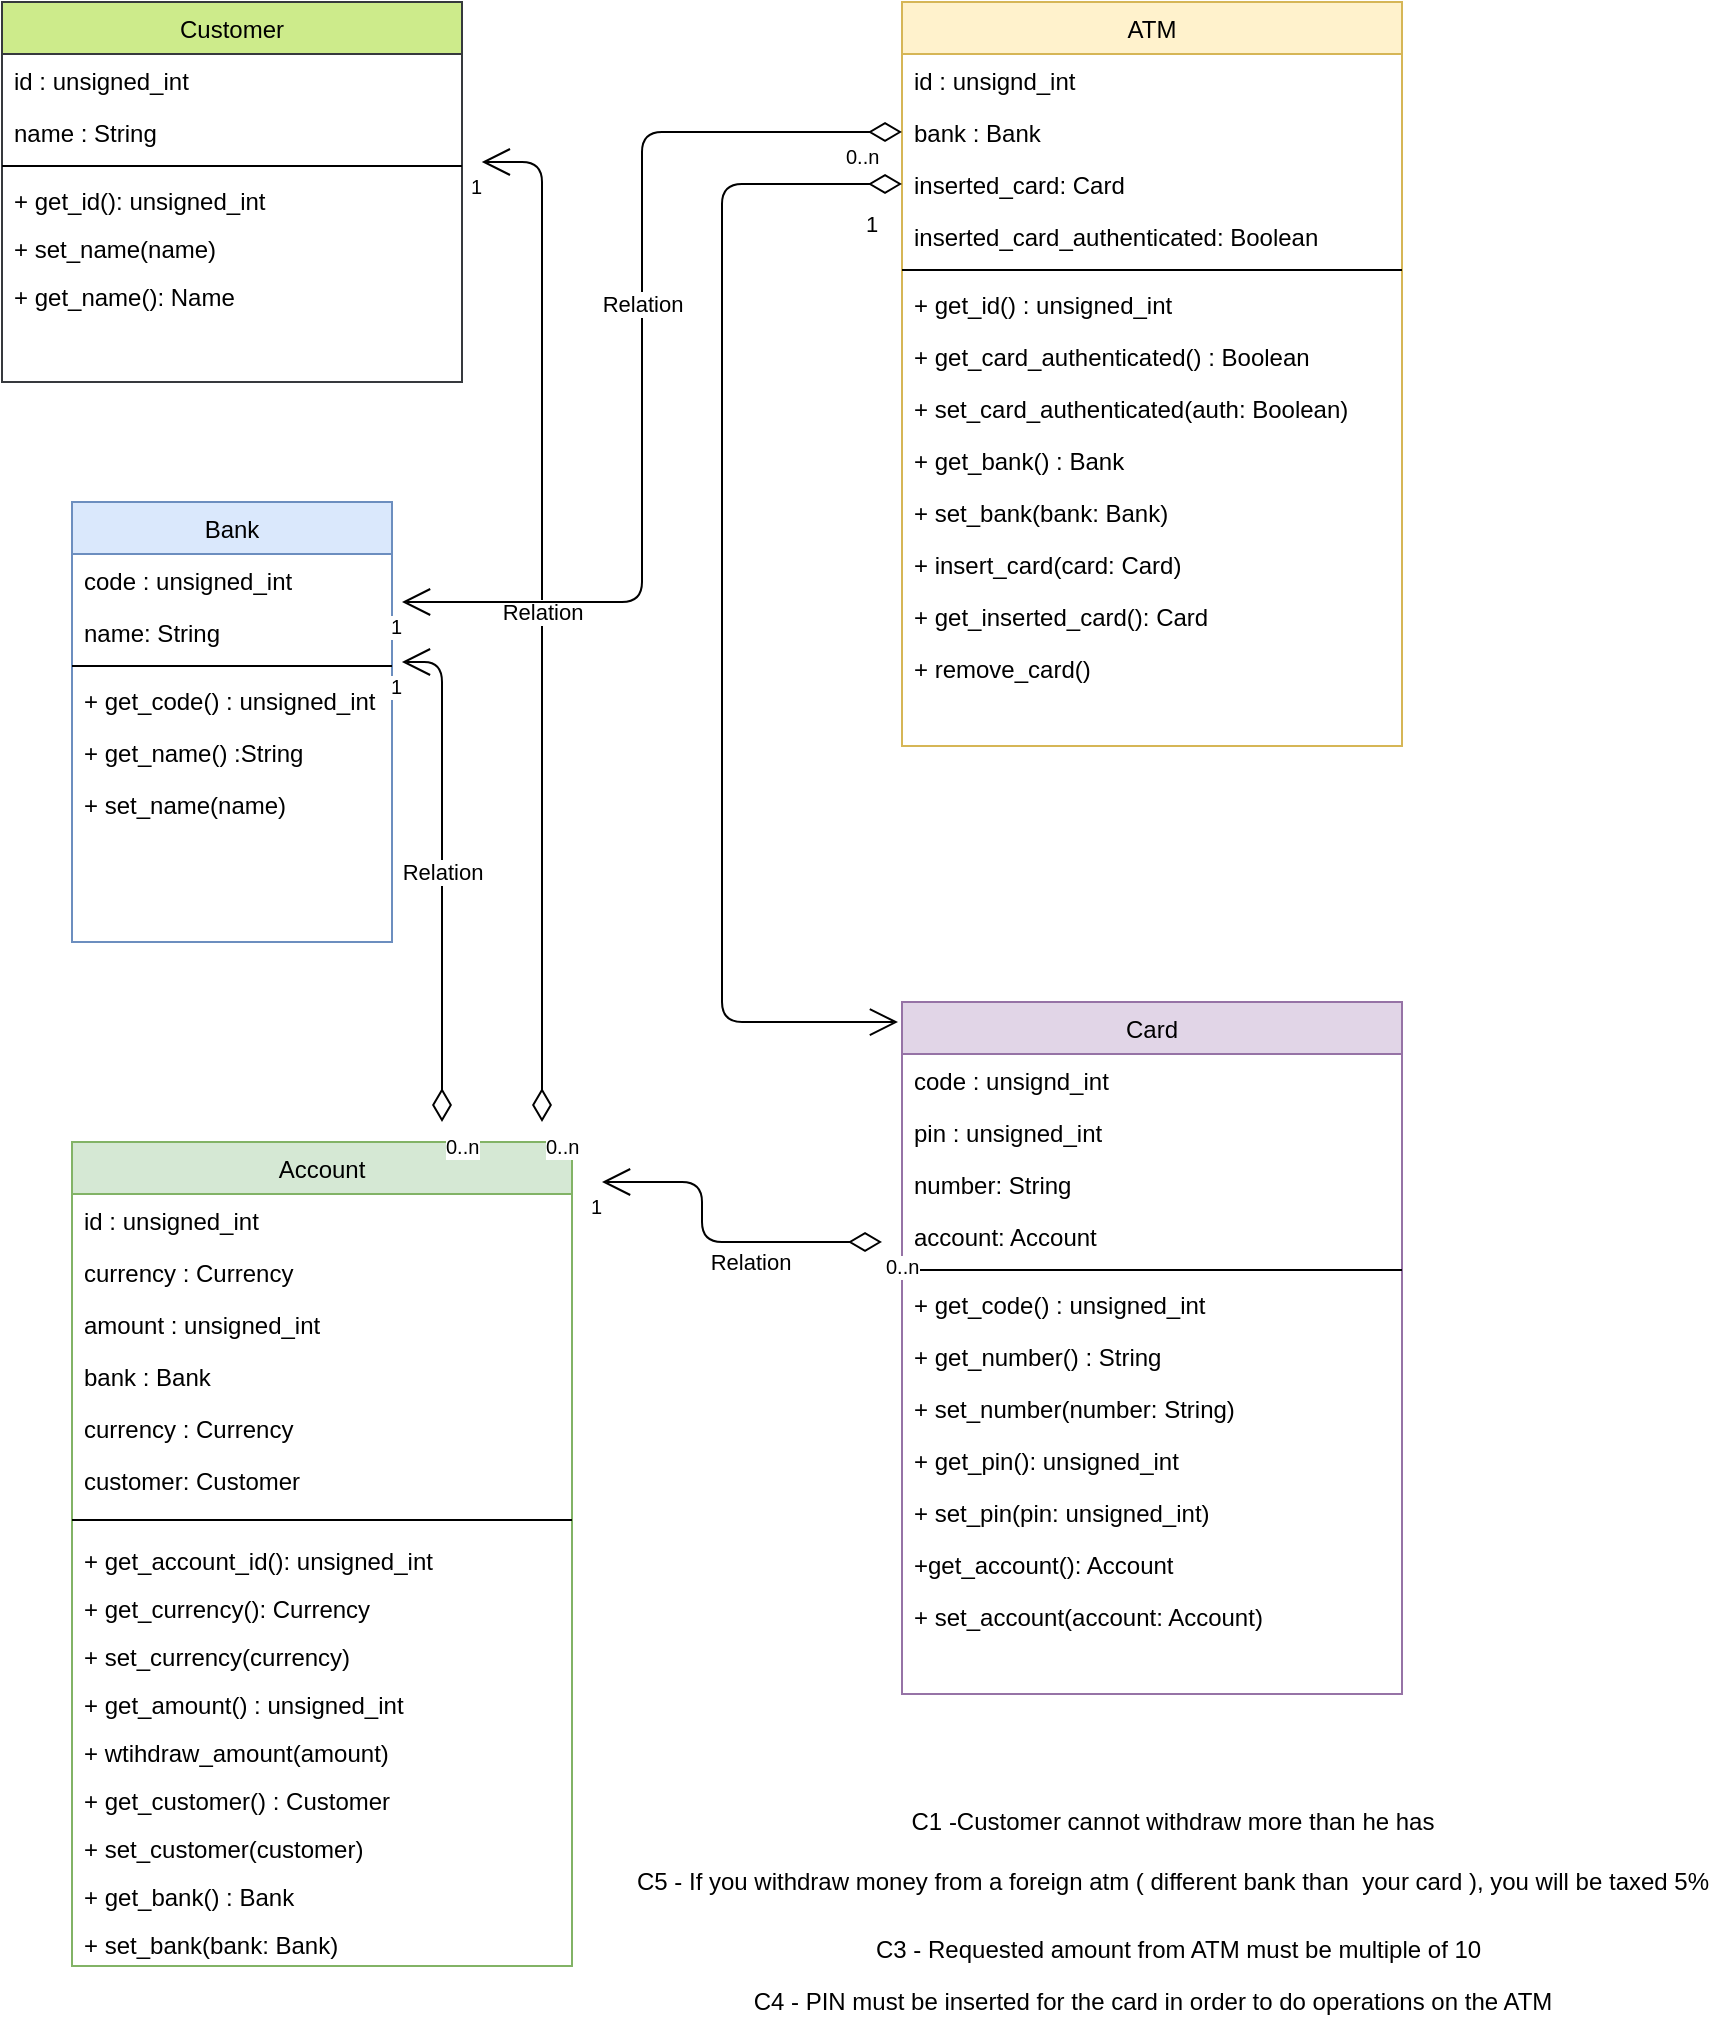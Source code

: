 <mxfile version="12.4.2" type="device" pages="1"><diagram id="C5RBs43oDa-KdzZeNtuy" name="Page-1"><mxGraphModel dx="1185" dy="685" grid="1" gridSize="10" guides="1" tooltips="1" connect="1" arrows="1" fold="1" page="1" pageScale="1" pageWidth="827" pageHeight="1169" math="0" shadow="0"><root><mxCell id="WIyWlLk6GJQsqaUBKTNV-0"/><mxCell id="WIyWlLk6GJQsqaUBKTNV-1" parent="WIyWlLk6GJQsqaUBKTNV-0"/><mxCell id="zkfFHV4jXpPFQw0GAbJ--0" value="Customer" style="swimlane;fontStyle=0;align=center;verticalAlign=top;childLayout=stackLayout;horizontal=1;startSize=26;horizontalStack=0;resizeParent=1;resizeLast=0;collapsible=1;marginBottom=0;rounded=0;shadow=0;strokeWidth=1;fillColor=#cdeb8b;strokeColor=#36393d;" parent="WIyWlLk6GJQsqaUBKTNV-1" vertex="1"><mxGeometry x="70" y="60" width="230" height="190" as="geometry"><mxRectangle x="100" y="120" width="160" height="26" as="alternateBounds"/></mxGeometry></mxCell><mxCell id="zkfFHV4jXpPFQw0GAbJ--1" value="id : unsigned_int" style="text;align=left;verticalAlign=top;spacingLeft=4;spacingRight=4;overflow=hidden;rotatable=0;points=[[0,0.5],[1,0.5]];portConstraint=eastwest;" parent="zkfFHV4jXpPFQw0GAbJ--0" vertex="1"><mxGeometry y="26" width="230" height="26" as="geometry"/></mxCell><mxCell id="zkfFHV4jXpPFQw0GAbJ--2" value="name : String&#10;" style="text;align=left;verticalAlign=top;spacingLeft=4;spacingRight=4;overflow=hidden;rotatable=0;points=[[0,0.5],[1,0.5]];portConstraint=eastwest;rounded=0;shadow=0;html=0;" parent="zkfFHV4jXpPFQw0GAbJ--0" vertex="1"><mxGeometry y="52" width="230" height="26" as="geometry"/></mxCell><mxCell id="zkfFHV4jXpPFQw0GAbJ--4" value="" style="line;html=1;strokeWidth=1;align=left;verticalAlign=middle;spacingTop=-1;spacingLeft=3;spacingRight=3;rotatable=0;labelPosition=right;points=[];portConstraint=eastwest;" parent="zkfFHV4jXpPFQw0GAbJ--0" vertex="1"><mxGeometry y="78" width="230" height="8" as="geometry"/></mxCell><mxCell id="aX9G5s58jzkAdhQbD7ng-4" value="+ get_id(): unsigned_int" style="text;align=left;verticalAlign=top;spacingLeft=4;spacingRight=4;overflow=hidden;rotatable=0;points=[[0,0.5],[1,0.5]];portConstraint=eastwest;" parent="zkfFHV4jXpPFQw0GAbJ--0" vertex="1"><mxGeometry y="86" width="230" height="24" as="geometry"/></mxCell><mxCell id="aX9G5s58jzkAdhQbD7ng-7" value="+ set_name(name)" style="text;align=left;verticalAlign=top;spacingLeft=4;spacingRight=4;overflow=hidden;rotatable=0;points=[[0,0.5],[1,0.5]];portConstraint=eastwest;" parent="zkfFHV4jXpPFQw0GAbJ--0" vertex="1"><mxGeometry y="110" width="230" height="24" as="geometry"/></mxCell><mxCell id="aX9G5s58jzkAdhQbD7ng-5" value="+ get_name(): Name" style="text;align=left;verticalAlign=top;spacingLeft=4;spacingRight=4;overflow=hidden;rotatable=0;points=[[0,0.5],[1,0.5]];portConstraint=eastwest;" parent="zkfFHV4jXpPFQw0GAbJ--0" vertex="1"><mxGeometry y="134" width="230" height="24" as="geometry"/></mxCell><mxCell id="zkfFHV4jXpPFQw0GAbJ--13" value="ATM" style="swimlane;fontStyle=0;align=center;verticalAlign=top;childLayout=stackLayout;horizontal=1;startSize=26;horizontalStack=0;resizeParent=1;resizeLast=0;collapsible=1;marginBottom=0;rounded=0;shadow=0;strokeWidth=1;fillColor=#fff2cc;strokeColor=#d6b656;" parent="WIyWlLk6GJQsqaUBKTNV-1" vertex="1"><mxGeometry x="520" y="60" width="250" height="372" as="geometry"><mxRectangle x="340" y="380" width="170" height="26" as="alternateBounds"/></mxGeometry></mxCell><mxCell id="zkfFHV4jXpPFQw0GAbJ--14" value="id : unsignd_int" style="text;align=left;verticalAlign=top;spacingLeft=4;spacingRight=4;overflow=hidden;rotatable=0;points=[[0,0.5],[1,0.5]];portConstraint=eastwest;" parent="zkfFHV4jXpPFQw0GAbJ--13" vertex="1"><mxGeometry y="26" width="250" height="26" as="geometry"/></mxCell><mxCell id="aX9G5s58jzkAdhQbD7ng-63" value="bank : Bank" style="text;align=left;verticalAlign=top;spacingLeft=4;spacingRight=4;overflow=hidden;rotatable=0;points=[[0,0.5],[1,0.5]];portConstraint=eastwest;" parent="zkfFHV4jXpPFQw0GAbJ--13" vertex="1"><mxGeometry y="52" width="250" height="26" as="geometry"/></mxCell><mxCell id="aX9G5s58jzkAdhQbD7ng-38" value="inserted_card: Card" style="text;align=left;verticalAlign=top;spacingLeft=4;spacingRight=4;overflow=hidden;rotatable=0;points=[[0,0.5],[1,0.5]];portConstraint=eastwest;" parent="zkfFHV4jXpPFQw0GAbJ--13" vertex="1"><mxGeometry y="78" width="250" height="26" as="geometry"/></mxCell><mxCell id="aX9G5s58jzkAdhQbD7ng-39" value="inserted_card_authenticated: Boolean" style="text;align=left;verticalAlign=top;spacingLeft=4;spacingRight=4;overflow=hidden;rotatable=0;points=[[0,0.5],[1,0.5]];portConstraint=eastwest;" parent="zkfFHV4jXpPFQw0GAbJ--13" vertex="1"><mxGeometry y="104" width="250" height="26" as="geometry"/></mxCell><mxCell id="zkfFHV4jXpPFQw0GAbJ--15" value="" style="line;html=1;strokeWidth=1;align=left;verticalAlign=middle;spacingTop=-1;spacingLeft=3;spacingRight=3;rotatable=0;labelPosition=right;points=[];portConstraint=eastwest;" parent="zkfFHV4jXpPFQw0GAbJ--13" vertex="1"><mxGeometry y="130" width="250" height="8" as="geometry"/></mxCell><mxCell id="aX9G5s58jzkAdhQbD7ng-36" value="+ get_id() : unsigned_int" style="text;align=left;verticalAlign=top;spacingLeft=4;spacingRight=4;overflow=hidden;rotatable=0;points=[[0,0.5],[1,0.5]];portConstraint=eastwest;" parent="zkfFHV4jXpPFQw0GAbJ--13" vertex="1"><mxGeometry y="138" width="250" height="26" as="geometry"/></mxCell><mxCell id="aX9G5s58jzkAdhQbD7ng-41" value="+ get_card_authenticated() : Boolean" style="text;align=left;verticalAlign=top;spacingLeft=4;spacingRight=4;overflow=hidden;rotatable=0;points=[[0,0.5],[1,0.5]];portConstraint=eastwest;" parent="zkfFHV4jXpPFQw0GAbJ--13" vertex="1"><mxGeometry y="164" width="250" height="26" as="geometry"/></mxCell><mxCell id="aX9G5s58jzkAdhQbD7ng-42" value="+ set_card_authenticated(auth: Boolean)" style="text;align=left;verticalAlign=top;spacingLeft=4;spacingRight=4;overflow=hidden;rotatable=0;points=[[0,0.5],[1,0.5]];portConstraint=eastwest;" parent="zkfFHV4jXpPFQw0GAbJ--13" vertex="1"><mxGeometry y="190" width="250" height="26" as="geometry"/></mxCell><mxCell id="aX9G5s58jzkAdhQbD7ng-43" value="+ get_bank() : Bank" style="text;align=left;verticalAlign=top;spacingLeft=4;spacingRight=4;overflow=hidden;rotatable=0;points=[[0,0.5],[1,0.5]];portConstraint=eastwest;" parent="zkfFHV4jXpPFQw0GAbJ--13" vertex="1"><mxGeometry y="216" width="250" height="26" as="geometry"/></mxCell><mxCell id="aX9G5s58jzkAdhQbD7ng-44" value="+ set_bank(bank: Bank)" style="text;align=left;verticalAlign=top;spacingLeft=4;spacingRight=4;overflow=hidden;rotatable=0;points=[[0,0.5],[1,0.5]];portConstraint=eastwest;" parent="zkfFHV4jXpPFQw0GAbJ--13" vertex="1"><mxGeometry y="242" width="250" height="26" as="geometry"/></mxCell><mxCell id="aX9G5s58jzkAdhQbD7ng-46" value="+ insert_card(card: Card) " style="text;align=left;verticalAlign=top;spacingLeft=4;spacingRight=4;overflow=hidden;rotatable=0;points=[[0,0.5],[1,0.5]];portConstraint=eastwest;" parent="zkfFHV4jXpPFQw0GAbJ--13" vertex="1"><mxGeometry y="268" width="250" height="26" as="geometry"/></mxCell><mxCell id="aX9G5s58jzkAdhQbD7ng-45" value="+ get_inserted_card(): Card" style="text;align=left;verticalAlign=top;spacingLeft=4;spacingRight=4;overflow=hidden;rotatable=0;points=[[0,0.5],[1,0.5]];portConstraint=eastwest;" parent="zkfFHV4jXpPFQw0GAbJ--13" vertex="1"><mxGeometry y="294" width="250" height="26" as="geometry"/></mxCell><mxCell id="aX9G5s58jzkAdhQbD7ng-47" value="+ remove_card()" style="text;align=left;verticalAlign=top;spacingLeft=4;spacingRight=4;overflow=hidden;rotatable=0;points=[[0,0.5],[1,0.5]];portConstraint=eastwest;" parent="zkfFHV4jXpPFQw0GAbJ--13" vertex="1"><mxGeometry y="320" width="250" height="26" as="geometry"/></mxCell><mxCell id="zkfFHV4jXpPFQw0GAbJ--17" value="Bank" style="swimlane;fontStyle=0;align=center;verticalAlign=top;childLayout=stackLayout;horizontal=1;startSize=26;horizontalStack=0;resizeParent=1;resizeLast=0;collapsible=1;marginBottom=0;rounded=0;shadow=0;strokeWidth=1;fillColor=#dae8fc;strokeColor=#6c8ebf;" parent="WIyWlLk6GJQsqaUBKTNV-1" vertex="1"><mxGeometry x="105" y="310" width="160" height="220" as="geometry"><mxRectangle x="550" y="140" width="160" height="26" as="alternateBounds"/></mxGeometry></mxCell><mxCell id="zkfFHV4jXpPFQw0GAbJ--18" value="code : unsigned_int" style="text;align=left;verticalAlign=top;spacingLeft=4;spacingRight=4;overflow=hidden;rotatable=0;points=[[0,0.5],[1,0.5]];portConstraint=eastwest;" parent="zkfFHV4jXpPFQw0GAbJ--17" vertex="1"><mxGeometry y="26" width="160" height="26" as="geometry"/></mxCell><mxCell id="zkfFHV4jXpPFQw0GAbJ--19" value="name: String" style="text;align=left;verticalAlign=top;spacingLeft=4;spacingRight=4;overflow=hidden;rotatable=0;points=[[0,0.5],[1,0.5]];portConstraint=eastwest;rounded=0;shadow=0;html=0;" parent="zkfFHV4jXpPFQw0GAbJ--17" vertex="1"><mxGeometry y="52" width="160" height="26" as="geometry"/></mxCell><mxCell id="zkfFHV4jXpPFQw0GAbJ--23" value="" style="line;html=1;strokeWidth=1;align=left;verticalAlign=middle;spacingTop=-1;spacingLeft=3;spacingRight=3;rotatable=0;labelPosition=right;points=[];portConstraint=eastwest;" parent="zkfFHV4jXpPFQw0GAbJ--17" vertex="1"><mxGeometry y="78" width="160" height="8" as="geometry"/></mxCell><mxCell id="aX9G5s58jzkAdhQbD7ng-13" value="+ get_code() : unsigned_int" style="text;align=left;verticalAlign=top;spacingLeft=4;spacingRight=4;overflow=hidden;rotatable=0;points=[[0,0.5],[1,0.5]];portConstraint=eastwest;" parent="zkfFHV4jXpPFQw0GAbJ--17" vertex="1"><mxGeometry y="86" width="160" height="26" as="geometry"/></mxCell><mxCell id="aX9G5s58jzkAdhQbD7ng-14" value="+ get_name() :String" style="text;align=left;verticalAlign=top;spacingLeft=4;spacingRight=4;overflow=hidden;rotatable=0;points=[[0,0.5],[1,0.5]];portConstraint=eastwest;" parent="zkfFHV4jXpPFQw0GAbJ--17" vertex="1"><mxGeometry y="112" width="160" height="26" as="geometry"/></mxCell><mxCell id="aX9G5s58jzkAdhQbD7ng-15" value="+ set_name(name)" style="text;align=left;verticalAlign=top;spacingLeft=4;spacingRight=4;overflow=hidden;rotatable=0;points=[[0,0.5],[1,0.5]];portConstraint=eastwest;" parent="zkfFHV4jXpPFQw0GAbJ--17" vertex="1"><mxGeometry y="138" width="160" height="26" as="geometry"/></mxCell><mxCell id="aX9G5s58jzkAdhQbD7ng-48" value="Card" style="swimlane;fontStyle=0;align=center;verticalAlign=top;childLayout=stackLayout;horizontal=1;startSize=26;horizontalStack=0;resizeParent=1;resizeLast=0;collapsible=1;marginBottom=0;rounded=0;shadow=0;strokeWidth=1;fillColor=#e1d5e7;strokeColor=#9673a6;" parent="WIyWlLk6GJQsqaUBKTNV-1" vertex="1"><mxGeometry x="520" y="560" width="250" height="346" as="geometry"><mxRectangle x="340" y="380" width="170" height="26" as="alternateBounds"/></mxGeometry></mxCell><mxCell id="aX9G5s58jzkAdhQbD7ng-49" value="code : unsignd_int" style="text;align=left;verticalAlign=top;spacingLeft=4;spacingRight=4;overflow=hidden;rotatable=0;points=[[0,0.5],[1,0.5]];portConstraint=eastwest;" parent="aX9G5s58jzkAdhQbD7ng-48" vertex="1"><mxGeometry y="26" width="250" height="26" as="geometry"/></mxCell><mxCell id="aX9G5s58jzkAdhQbD7ng-50" value="pin : unsigned_int" style="text;align=left;verticalAlign=top;spacingLeft=4;spacingRight=4;overflow=hidden;rotatable=0;points=[[0,0.5],[1,0.5]];portConstraint=eastwest;" parent="aX9G5s58jzkAdhQbD7ng-48" vertex="1"><mxGeometry y="52" width="250" height="26" as="geometry"/></mxCell><mxCell id="aX9G5s58jzkAdhQbD7ng-51" value="number: String" style="text;align=left;verticalAlign=top;spacingLeft=4;spacingRight=4;overflow=hidden;rotatable=0;points=[[0,0.5],[1,0.5]];portConstraint=eastwest;" parent="aX9G5s58jzkAdhQbD7ng-48" vertex="1"><mxGeometry y="78" width="250" height="26" as="geometry"/></mxCell><mxCell id="aX9G5s58jzkAdhQbD7ng-52" value="account: Account" style="text;align=left;verticalAlign=top;spacingLeft=4;spacingRight=4;overflow=hidden;rotatable=0;points=[[0,0.5],[1,0.5]];portConstraint=eastwest;" parent="aX9G5s58jzkAdhQbD7ng-48" vertex="1"><mxGeometry y="104" width="250" height="26" as="geometry"/></mxCell><mxCell id="aX9G5s58jzkAdhQbD7ng-53" value="" style="line;html=1;strokeWidth=1;align=left;verticalAlign=middle;spacingTop=-1;spacingLeft=3;spacingRight=3;rotatable=0;labelPosition=right;points=[];portConstraint=eastwest;" parent="aX9G5s58jzkAdhQbD7ng-48" vertex="1"><mxGeometry y="130" width="250" height="8" as="geometry"/></mxCell><mxCell id="aX9G5s58jzkAdhQbD7ng-54" value="+ get_code() : unsigned_int" style="text;align=left;verticalAlign=top;spacingLeft=4;spacingRight=4;overflow=hidden;rotatable=0;points=[[0,0.5],[1,0.5]];portConstraint=eastwest;" parent="aX9G5s58jzkAdhQbD7ng-48" vertex="1"><mxGeometry y="138" width="250" height="26" as="geometry"/></mxCell><mxCell id="aX9G5s58jzkAdhQbD7ng-55" value="+ get_number() : String" style="text;align=left;verticalAlign=top;spacingLeft=4;spacingRight=4;overflow=hidden;rotatable=0;points=[[0,0.5],[1,0.5]];portConstraint=eastwest;" parent="aX9G5s58jzkAdhQbD7ng-48" vertex="1"><mxGeometry y="164" width="250" height="26" as="geometry"/></mxCell><mxCell id="aX9G5s58jzkAdhQbD7ng-56" value="+ set_number(number: String)" style="text;align=left;verticalAlign=top;spacingLeft=4;spacingRight=4;overflow=hidden;rotatable=0;points=[[0,0.5],[1,0.5]];portConstraint=eastwest;" parent="aX9G5s58jzkAdhQbD7ng-48" vertex="1"><mxGeometry y="190" width="250" height="26" as="geometry"/></mxCell><mxCell id="aX9G5s58jzkAdhQbD7ng-57" value="+ get_pin(): unsigned_int" style="text;align=left;verticalAlign=top;spacingLeft=4;spacingRight=4;overflow=hidden;rotatable=0;points=[[0,0.5],[1,0.5]];portConstraint=eastwest;" parent="aX9G5s58jzkAdhQbD7ng-48" vertex="1"><mxGeometry y="216" width="250" height="26" as="geometry"/></mxCell><mxCell id="aX9G5s58jzkAdhQbD7ng-58" value="+ set_pin(pin: unsigned_int)" style="text;align=left;verticalAlign=top;spacingLeft=4;spacingRight=4;overflow=hidden;rotatable=0;points=[[0,0.5],[1,0.5]];portConstraint=eastwest;" parent="aX9G5s58jzkAdhQbD7ng-48" vertex="1"><mxGeometry y="242" width="250" height="26" as="geometry"/></mxCell><mxCell id="aX9G5s58jzkAdhQbD7ng-59" value="+get_account(): Account" style="text;align=left;verticalAlign=top;spacingLeft=4;spacingRight=4;overflow=hidden;rotatable=0;points=[[0,0.5],[1,0.5]];portConstraint=eastwest;" parent="aX9G5s58jzkAdhQbD7ng-48" vertex="1"><mxGeometry y="268" width="250" height="26" as="geometry"/></mxCell><mxCell id="aX9G5s58jzkAdhQbD7ng-60" value="+ set_account(account: Account)" style="text;align=left;verticalAlign=top;spacingLeft=4;spacingRight=4;overflow=hidden;rotatable=0;points=[[0,0.5],[1,0.5]];portConstraint=eastwest;" parent="aX9G5s58jzkAdhQbD7ng-48" vertex="1"><mxGeometry y="294" width="250" height="26" as="geometry"/></mxCell><mxCell id="zkfFHV4jXpPFQw0GAbJ--6" value="Account" style="swimlane;fontStyle=0;align=center;verticalAlign=top;childLayout=stackLayout;horizontal=1;startSize=26;horizontalStack=0;resizeParent=1;resizeLast=0;collapsible=1;marginBottom=0;rounded=0;shadow=0;strokeWidth=1;fillColor=#d5e8d4;strokeColor=#82b366;" parent="WIyWlLk6GJQsqaUBKTNV-1" vertex="1"><mxGeometry x="105" y="630" width="250" height="412" as="geometry"><mxRectangle x="130" y="380" width="160" height="26" as="alternateBounds"/></mxGeometry></mxCell><mxCell id="zkfFHV4jXpPFQw0GAbJ--7" value="id : unsigned_int" style="text;align=left;verticalAlign=top;spacingLeft=4;spacingRight=4;overflow=hidden;rotatable=0;points=[[0,0.5],[1,0.5]];portConstraint=eastwest;" parent="zkfFHV4jXpPFQw0GAbJ--6" vertex="1"><mxGeometry y="26" width="250" height="26" as="geometry"/></mxCell><mxCell id="zkfFHV4jXpPFQw0GAbJ--8" value="currency : Currency" style="text;align=left;verticalAlign=top;spacingLeft=4;spacingRight=4;overflow=hidden;rotatable=0;points=[[0,0.5],[1,0.5]];portConstraint=eastwest;rounded=0;shadow=0;html=0;" parent="zkfFHV4jXpPFQw0GAbJ--6" vertex="1"><mxGeometry y="52" width="250" height="26" as="geometry"/></mxCell><mxCell id="aX9G5s58jzkAdhQbD7ng-17" value="amount : unsigned_int" style="text;align=left;verticalAlign=top;spacingLeft=4;spacingRight=4;overflow=hidden;rotatable=0;points=[[0,0.5],[1,0.5]];portConstraint=eastwest;rounded=0;shadow=0;html=0;" parent="zkfFHV4jXpPFQw0GAbJ--6" vertex="1"><mxGeometry y="78" width="250" height="26" as="geometry"/></mxCell><mxCell id="aX9G5s58jzkAdhQbD7ng-18" value="bank : Bank" style="text;align=left;verticalAlign=top;spacingLeft=4;spacingRight=4;overflow=hidden;rotatable=0;points=[[0,0.5],[1,0.5]];portConstraint=eastwest;rounded=0;shadow=0;html=0;" parent="zkfFHV4jXpPFQw0GAbJ--6" vertex="1"><mxGeometry y="104" width="250" height="26" as="geometry"/></mxCell><mxCell id="aX9G5s58jzkAdhQbD7ng-22" value="currency : Currency" style="text;align=left;verticalAlign=top;spacingLeft=4;spacingRight=4;overflow=hidden;rotatable=0;points=[[0,0.5],[1,0.5]];portConstraint=eastwest;rounded=0;shadow=0;html=0;" parent="zkfFHV4jXpPFQw0GAbJ--6" vertex="1"><mxGeometry y="130" width="250" height="26" as="geometry"/></mxCell><mxCell id="aX9G5s58jzkAdhQbD7ng-34" value="customer: Customer" style="text;align=left;verticalAlign=top;spacingLeft=4;spacingRight=4;overflow=hidden;rotatable=0;points=[[0,0.5],[1,0.5]];portConstraint=eastwest;rounded=0;shadow=0;html=0;" parent="zkfFHV4jXpPFQw0GAbJ--6" vertex="1"><mxGeometry y="156" width="250" height="26" as="geometry"/></mxCell><mxCell id="zkfFHV4jXpPFQw0GAbJ--9" value="" style="line;html=1;strokeWidth=1;align=left;verticalAlign=middle;spacingTop=-1;spacingLeft=3;spacingRight=3;rotatable=0;labelPosition=right;points=[];portConstraint=eastwest;" parent="zkfFHV4jXpPFQw0GAbJ--6" vertex="1"><mxGeometry y="182" width="250" height="14" as="geometry"/></mxCell><mxCell id="aX9G5s58jzkAdhQbD7ng-26" value="+ get_account_id(): unsigned_int" style="text;align=left;verticalAlign=top;spacingLeft=4;spacingRight=4;overflow=hidden;rotatable=0;points=[[0,0.5],[1,0.5]];portConstraint=eastwest;" parent="zkfFHV4jXpPFQw0GAbJ--6" vertex="1"><mxGeometry y="196" width="250" height="24" as="geometry"/></mxCell><mxCell id="aX9G5s58jzkAdhQbD7ng-28" value="+ get_currency(): Currency" style="text;align=left;verticalAlign=top;spacingLeft=4;spacingRight=4;overflow=hidden;rotatable=0;points=[[0,0.5],[1,0.5]];portConstraint=eastwest;" parent="zkfFHV4jXpPFQw0GAbJ--6" vertex="1"><mxGeometry y="220" width="250" height="24" as="geometry"/></mxCell><mxCell id="aX9G5s58jzkAdhQbD7ng-29" value="+ set_currency(currency)" style="text;align=left;verticalAlign=top;spacingLeft=4;spacingRight=4;overflow=hidden;rotatable=0;points=[[0,0.5],[1,0.5]];portConstraint=eastwest;" parent="zkfFHV4jXpPFQw0GAbJ--6" vertex="1"><mxGeometry y="244" width="250" height="24" as="geometry"/></mxCell><mxCell id="aX9G5s58jzkAdhQbD7ng-32" value="+ get_amount() : unsigned_int" style="text;align=left;verticalAlign=top;spacingLeft=4;spacingRight=4;overflow=hidden;rotatable=0;points=[[0,0.5],[1,0.5]];portConstraint=eastwest;" parent="zkfFHV4jXpPFQw0GAbJ--6" vertex="1"><mxGeometry y="268" width="250" height="24" as="geometry"/></mxCell><mxCell id="aX9G5s58jzkAdhQbD7ng-33" value="+ wtihdraw_amount(amount)" style="text;align=left;verticalAlign=top;spacingLeft=4;spacingRight=4;overflow=hidden;rotatable=0;points=[[0,0.5],[1,0.5]];portConstraint=eastwest;" parent="zkfFHV4jXpPFQw0GAbJ--6" vertex="1"><mxGeometry y="292" width="250" height="24" as="geometry"/></mxCell><mxCell id="aX9G5s58jzkAdhQbD7ng-31" value="+ get_customer() : Customer" style="text;align=left;verticalAlign=top;spacingLeft=4;spacingRight=4;overflow=hidden;rotatable=0;points=[[0,0.5],[1,0.5]];portConstraint=eastwest;" parent="zkfFHV4jXpPFQw0GAbJ--6" vertex="1"><mxGeometry y="316" width="250" height="24" as="geometry"/></mxCell><mxCell id="aX9G5s58jzkAdhQbD7ng-30" value="+ set_customer(customer)" style="text;align=left;verticalAlign=top;spacingLeft=4;spacingRight=4;overflow=hidden;rotatable=0;points=[[0,0.5],[1,0.5]];portConstraint=eastwest;" parent="zkfFHV4jXpPFQw0GAbJ--6" vertex="1"><mxGeometry y="340" width="250" height="24" as="geometry"/></mxCell><mxCell id="K90Va7uZRMkgg_bYYYcf-0" value="+ get_bank() : Bank" style="text;align=left;verticalAlign=top;spacingLeft=4;spacingRight=4;overflow=hidden;rotatable=0;points=[[0,0.5],[1,0.5]];portConstraint=eastwest;" parent="zkfFHV4jXpPFQw0GAbJ--6" vertex="1"><mxGeometry y="364" width="250" height="24" as="geometry"/></mxCell><mxCell id="K90Va7uZRMkgg_bYYYcf-1" value="+ set_bank(bank: Bank)" style="text;align=left;verticalAlign=top;spacingLeft=4;spacingRight=4;overflow=hidden;rotatable=0;points=[[0,0.5],[1,0.5]];portConstraint=eastwest;" parent="zkfFHV4jXpPFQw0GAbJ--6" vertex="1"><mxGeometry y="388" width="250" height="24" as="geometry"/></mxCell><mxCell id="aX9G5s58jzkAdhQbD7ng-72" value="Relation" style="endArrow=open;html=1;endSize=12;startArrow=diamondThin;startSize=14;startFill=0;edgeStyle=orthogonalEdgeStyle;" parent="WIyWlLk6GJQsqaUBKTNV-1" edge="1"><mxGeometry x="-0.222" y="10" relative="1" as="geometry"><mxPoint x="510" y="680" as="sourcePoint"/><mxPoint x="370" y="650" as="targetPoint"/><Array as="points"><mxPoint x="420" y="680"/></Array><mxPoint as="offset"/></mxGeometry></mxCell><mxCell id="aX9G5s58jzkAdhQbD7ng-73" value="0..n" style="resizable=0;html=1;align=left;verticalAlign=top;labelBackgroundColor=#ffffff;fontSize=10;" parent="aX9G5s58jzkAdhQbD7ng-72" connectable="0" vertex="1"><mxGeometry x="-1" relative="1" as="geometry"/></mxCell><mxCell id="aX9G5s58jzkAdhQbD7ng-74" value="1" style="resizable=0;html=1;align=right;verticalAlign=top;labelBackgroundColor=#ffffff;fontSize=10;" parent="aX9G5s58jzkAdhQbD7ng-72" connectable="0" vertex="1"><mxGeometry x="1" relative="1" as="geometry"/></mxCell><mxCell id="aX9G5s58jzkAdhQbD7ng-75" value="Relation" style="endArrow=open;html=1;endSize=12;startArrow=diamondThin;startSize=14;startFill=0;edgeStyle=orthogonalEdgeStyle;entryX=1.031;entryY=-0.231;entryDx=0;entryDy=0;entryPerimeter=0;" parent="WIyWlLk6GJQsqaUBKTNV-1" target="aX9G5s58jzkAdhQbD7ng-13" edge="1"><mxGeometry relative="1" as="geometry"><mxPoint x="290" y="620" as="sourcePoint"/><mxPoint x="290" y="390" as="targetPoint"/><Array as="points"><mxPoint x="290" y="390"/></Array></mxGeometry></mxCell><mxCell id="aX9G5s58jzkAdhQbD7ng-76" value="0..n" style="resizable=0;html=1;align=left;verticalAlign=top;labelBackgroundColor=#ffffff;fontSize=10;" parent="aX9G5s58jzkAdhQbD7ng-75" connectable="0" vertex="1"><mxGeometry x="-1" relative="1" as="geometry"/></mxCell><mxCell id="aX9G5s58jzkAdhQbD7ng-77" value="1" style="resizable=0;html=1;align=right;verticalAlign=top;labelBackgroundColor=#ffffff;fontSize=10;" parent="aX9G5s58jzkAdhQbD7ng-75" connectable="0" vertex="1"><mxGeometry x="1" relative="1" as="geometry"/></mxCell><mxCell id="aX9G5s58jzkAdhQbD7ng-78" value="Relation" style="endArrow=open;html=1;endSize=12;startArrow=diamondThin;startSize=14;startFill=0;edgeStyle=orthogonalEdgeStyle;entryX=1.043;entryY=-0.25;entryDx=0;entryDy=0;entryPerimeter=0;" parent="WIyWlLk6GJQsqaUBKTNV-1" target="aX9G5s58jzkAdhQbD7ng-4" edge="1"><mxGeometry relative="1" as="geometry"><mxPoint x="340" y="620" as="sourcePoint"/><mxPoint x="340" y="140" as="targetPoint"/><Array as="points"><mxPoint x="340" y="140"/></Array></mxGeometry></mxCell><mxCell id="aX9G5s58jzkAdhQbD7ng-79" value="0..n" style="resizable=0;html=1;align=left;verticalAlign=top;labelBackgroundColor=#ffffff;fontSize=10;" parent="aX9G5s58jzkAdhQbD7ng-78" connectable="0" vertex="1"><mxGeometry x="-1" relative="1" as="geometry"/></mxCell><mxCell id="aX9G5s58jzkAdhQbD7ng-80" value="1" style="resizable=0;html=1;align=right;verticalAlign=top;labelBackgroundColor=#ffffff;fontSize=10;" parent="aX9G5s58jzkAdhQbD7ng-78" connectable="0" vertex="1"><mxGeometry x="1" relative="1" as="geometry"/></mxCell><mxCell id="aX9G5s58jzkAdhQbD7ng-81" value="Relation" style="endArrow=open;html=1;endSize=12;startArrow=diamondThin;startSize=14;startFill=0;edgeStyle=orthogonalEdgeStyle;exitX=0;exitY=0.5;exitDx=0;exitDy=0;" parent="WIyWlLk6GJQsqaUBKTNV-1" source="aX9G5s58jzkAdhQbD7ng-63" edge="1"><mxGeometry x="-0.111" relative="1" as="geometry"><mxPoint x="500" y="125" as="sourcePoint"/><mxPoint x="270" y="360" as="targetPoint"/><Array as="points"><mxPoint x="390" y="125"/><mxPoint x="390" y="360"/></Array><mxPoint as="offset"/></mxGeometry></mxCell><mxCell id="aX9G5s58jzkAdhQbD7ng-82" value="0..n" style="resizable=0;html=1;align=left;verticalAlign=top;labelBackgroundColor=#ffffff;fontSize=10;" parent="aX9G5s58jzkAdhQbD7ng-81" connectable="0" vertex="1"><mxGeometry x="-1" relative="1" as="geometry"><mxPoint x="-30" as="offset"/></mxGeometry></mxCell><mxCell id="aX9G5s58jzkAdhQbD7ng-83" value="1" style="resizable=0;html=1;align=right;verticalAlign=top;labelBackgroundColor=#ffffff;fontSize=10;" parent="aX9G5s58jzkAdhQbD7ng-81" connectable="0" vertex="1"><mxGeometry x="1" relative="1" as="geometry"/></mxCell><mxCell id="aX9G5s58jzkAdhQbD7ng-86" value="1" style="endArrow=open;html=1;endSize=12;startArrow=diamondThin;startSize=14;startFill=0;edgeStyle=orthogonalEdgeStyle;align=left;verticalAlign=bottom;entryX=-0.008;entryY=0.029;entryDx=0;entryDy=0;entryPerimeter=0;exitX=0;exitY=0.5;exitDx=0;exitDy=0;" parent="WIyWlLk6GJQsqaUBKTNV-1" source="aX9G5s58jzkAdhQbD7ng-38" target="aX9G5s58jzkAdhQbD7ng-48" edge="1"><mxGeometry x="-0.601" y="70" relative="1" as="geometry"><mxPoint x="430" y="180" as="sourcePoint"/><mxPoint x="470" y="280" as="targetPoint"/><Array as="points"><mxPoint x="430" y="151"/><mxPoint x="430" y="570"/></Array><mxPoint as="offset"/></mxGeometry></mxCell><mxCell id="GAGITFnOv3fCyHcWTqIo-0" value="C1 -Customer cannot withdraw more than he has" style="text;html=1;align=center;verticalAlign=middle;resizable=0;points=[];;autosize=1;" parent="WIyWlLk6GJQsqaUBKTNV-1" vertex="1"><mxGeometry x="515" y="960" width="280" height="20" as="geometry"/></mxCell><mxCell id="GAGITFnOv3fCyHcWTqIo-1" value="C5 - If you withdraw money from a foreign atm ( different bank than&amp;nbsp; your card ), you will be taxed 5%" style="text;html=1;align=center;verticalAlign=middle;resizable=0;points=[];;autosize=1;" parent="WIyWlLk6GJQsqaUBKTNV-1" vertex="1"><mxGeometry x="380" y="990" width="550" height="20" as="geometry"/></mxCell><mxCell id="GAGITFnOv3fCyHcWTqIo-3" value="C3 - Requested amount from ATM must be multiple of 10" style="text;html=1;" parent="WIyWlLk6GJQsqaUBKTNV-1" vertex="1"><mxGeometry x="505" y="1020" width="280" height="30" as="geometry"/></mxCell><mxCell id="GAGITFnOv3fCyHcWTqIo-5" value="C4 - PIN must be inserted for the card in order to do operations on the ATM" style="text;html=1;align=center;verticalAlign=middle;resizable=0;points=[];;autosize=1;" parent="WIyWlLk6GJQsqaUBKTNV-1" vertex="1"><mxGeometry x="440" y="1050" width="410" height="20" as="geometry"/></mxCell></root></mxGraphModel></diagram></mxfile>